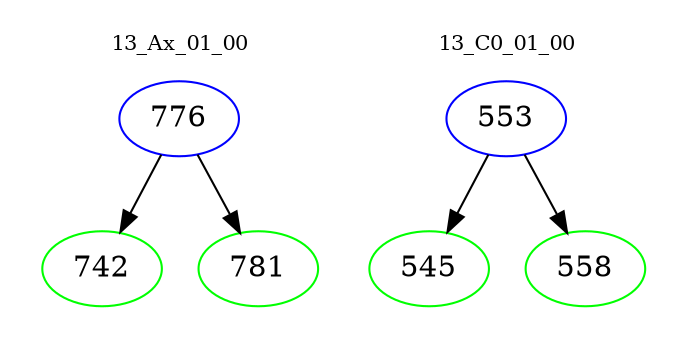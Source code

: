 digraph{
subgraph cluster_0 {
color = white
label = "13_Ax_01_00";
fontsize=10;
T0_776 [label="776", color="blue"]
T0_776 -> T0_742 [color="black"]
T0_742 [label="742", color="green"]
T0_776 -> T0_781 [color="black"]
T0_781 [label="781", color="green"]
}
subgraph cluster_1 {
color = white
label = "13_C0_01_00";
fontsize=10;
T1_553 [label="553", color="blue"]
T1_553 -> T1_545 [color="black"]
T1_545 [label="545", color="green"]
T1_553 -> T1_558 [color="black"]
T1_558 [label="558", color="green"]
}
}
